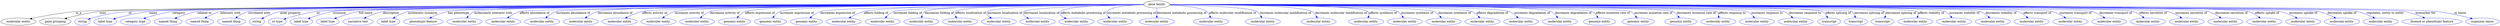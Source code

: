 digraph {
	graph [bb="0,0,9933.5,123"];
	node [label="\N"];
	"gene family"	 [height=0.5,
		label="gene family",
		pos="4635.9,105",
		width=1.4804];
	"molecular entity"	 [height=0.5,
		pos="68.894,18",
		width=1.9137];
	"gene family" -> "molecular entity"	 [label=is_a,
		lp="313.89,61.5",
		pos="e,115.91,31.337 4582.6,104.86 4101.7,103.58 526.09,93.286 302.89,69 241.54,62.323 172.66,46.242 125.61,33.908"];
	"gene grouping"	 [height=0.5,
		pos="217.89,18",
		width=1.7151];
	"gene family" -> "gene grouping"	 [label=uses,
		lp="411.89,61.5",
		pos="e,256.66,32.097 4582.3,104.95 4106.2,104.45 616.98,99.781 399.89,69 353.71,62.452 302.71,47.453 266.47,35.407"];
	id	 [color=blue,
		height=0.5,
		label=string,
		pos="327.89,18",
		width=0.84854];
	"gene family" -> id	 [color=blue,
		label=id,
		lp="525.39,61.5",
		pos="e,351.68,29.683 4582.3,104.85 4114.2,103.46 731.4,92.631 519.89,69 451.19,61.324 433.55,57.636 367.89,36 365.64,35.256 363.33,34.426 \
361.03,33.541",
		style=solid];
	name	 [color=blue,
		height=0.5,
		label="label type",
		pos="421.89,18",
		width=1.2638];
	"gene family" -> name	 [color=blue,
		label=name,
		lp="622.39,61.5",
		pos="e,455.4,30.307 4582.4,104.89 4120,103.88 813.33,95.729 606.89,69 557.15,62.559 501.94,46.057 464.89,33.553",
		style=solid];
	category	 [color=blue,
		height=0.5,
		label="category type",
		pos="543.89,18",
		width=1.6249];
	"gene family" -> category	 [color=blue,
		label=category,
		lp="728.39,61.5",
		pos="e,578.97,32.454 4582.6,104.96 4127.3,104.6 905.3,100.92 704.89,69 664.48,62.563 620.28,47.987 588.44,36.059",
		style=solid];
	"related to"	 [color=blue,
		height=0.5,
		label="named thing",
		pos="675.89,18",
		width=1.5346];
	"gene family" -> "related to"	 [color=blue,
		label="related to",
		lp="833.89,61.5",
		pos="e,705.91,33.183 4582.5,104.76 4126.8,102.71 904.94,87.569 807.89,69 775.59,62.818 740.96,49.152 715.29,37.521",
		style=solid];
	"interacts with"	 [color=blue,
		height=0.5,
		label="named thing",
		pos="803.89,18",
		width=1.5346];
	"gene family" -> "interacts with"	 [color=blue,
		label="interacts with",
		lp="939.89,61.5",
		pos="e,827.84,34.4 4582.4,104.83 4132.6,103.34 996.33,92.13 902.89,69 879.35,63.171 855.1,50.805 836.5,39.71",
		style=solid];
	"correlated with"	 [color=blue,
		height=0.5,
		label="named thing",
		pos="931.89,18",
		width=1.5346];
	"gene family" -> "correlated with"	 [color=blue,
		label="correlated with",
		lp="1054.9,61.5",
		pos="e,951.94,34.87 4582.6,104.87 4141.1,103.75 1103.5,95.067 1013.9,69 994.52,63.361 975.23,51.749 960.24,41.028",
		style=solid];
	"node property"	 [color=blue,
		height=0.5,
		label=string,
		pos="1035.9,18",
		width=0.84854];
	"gene family" -> "node property"	 [color=blue,
		label="node property",
		lp="1179.9,61.5",
		pos="e,1056.8,31.474 4582.5,104.77 4149.5,102.89 1229.4,89.43 1141.9,69 1114.6,62.638 1086.2,48.477 1065.6,36.687",
		style=solid];
	iri	 [color=blue,
		height=0.5,
		label="iri type",
		pos="1120.9,18",
		width=1.011];
	"gene family" -> iri	 [color=blue,
		label=iri,
		lp="1292.4,61.5",
		pos="e,1148.9,29.662 4582.5,104.82 4166.6,103.38 1456,93.082 1285.9,69 1241,62.64 1191.5,45.975 1158.5,33.413",
		style=solid];
	synonym	 [color=blue,
		height=0.5,
		label="label type",
		pos="1220.9,18",
		width=1.2638];
	"gene family" -> synonym	 [color=blue,
		label=synonym,
		lp="1381.4,61.5",
		pos="e,1249.3,32.076 4582.3,104.94 4170.6,104.45 1521,100.09 1355.9,69 1321.8,62.58 1285.1,48.181 1258.6,36.314",
		style=solid];
	"full name"	 [color=blue,
		height=0.5,
		label="label type",
		pos="1329.9,18",
		width=1.2638];
	"gene family" -> "full name"	 [color=blue,
		label="full name",
		lp="1489.4,61.5",
		pos="e,1358.1,32.193 4582.5,104.93 4179,104.35 1622.4,99.462 1462.9,69 1429.4,62.594 1393.3,48.267 1367.2,36.424",
		style=solid];
	description	 [color=blue,
		height=0.5,
		label="narrative text",
		pos="1450.9,18",
		width=1.6068];
	"gene family" -> description	 [color=blue,
		label=description,
		lp="1595.4,61.5",
		pos="e,1478.4,34.146 4582.4,104.67 4180.1,102.19 1641.6,85.848 1564.9,69 1537.7,63.018 1509,50.172 1487.2,38.87",
		style=solid];
	"systematic synonym"	 [color=blue,
		height=0.5,
		label="label type",
		pos="1571.9,18",
		width=1.2638];
	"gene family" -> "systematic synonym"	 [color=blue,
		label="systematic synonym",
		lp="1724.9,61.5",
		pos="e,1594.5,33.88 4582.3,104.7 4187.6,102.42 1742.3,87.604 1668.9,69 1645.4,63.058 1621.3,50.431 1603,39.229",
		style=solid];
	"has phenotype"	 [color=blue,
		height=0.5,
		label="phenotypic feature",
		pos="1711.9,18",
		width=2.1304];
	"gene family" -> "has phenotype"	 [color=blue,
		label="has phenotype",
		lp="1871.4,61.5",
		pos="e,1741.9,34.639 4582.5,104.9 4207,104.14 1971.5,98.371 1831.9,69 1803.7,63.061 1773.8,50.396 1750.9,39.174",
		style=solid];
	"molecularly interacts with"	 [color=blue,
		height=0.5,
		label="molecular entity",
		pos="1875.9,18",
		width=1.9137];
	"gene family" -> "molecularly interacts with"	 [color=blue,
		label="molecularly interacts with",
		lp="2011.4,61.5",
		pos="e,1891.6,35.549 4582.5,104.77 4209.4,103.07 2004.4,92.061 1939.9,69 1924.6,63.525 1910.1,52.736 1898.9,42.487",
		style=solid];
	"affects abundance of"	 [color=blue,
		height=0.5,
		label="molecular entity",
		pos="2031.9,18",
		width=1.9137];
	"gene family" -> "affects abundance of"	 [color=blue,
		label="affects abundance of",
		lp="2179.4,61.5",
		pos="e,2054.8,35.109 4582.5,104.6 4224.4,101.86 2184.4,85.528 2122.9,69 2101.6,63.276 2080,51.457 2063.1,40.638",
		style=solid];
	"increases abundance of"	 [color=blue,
		height=0.5,
		label="molecular entity",
		pos="2187.9,18",
		width=1.9137];
	"gene family" -> "increases abundance of"	 [color=blue,
		label="increases abundance of",
		lp="2335.4,61.5",
		pos="e,2209.2,35.344 4582.4,104.57 4236.4,101.76 2329.3,85.526 2271.9,69 2252.4,63.395 2233,52.022 2217.7,41.436",
		style=solid];
	"decreases abundance of"	 [color=blue,
		height=0.5,
		label="molecular entity",
		pos="2343.9,18",
		width=1.9137];
	"gene family" -> "decreases abundance of"	 [color=blue,
		label="decreases abundance of",
		lp="2502.4,61.5",
		pos="e,2367.7,35.097 4582.6,104.85 4256.7,103.81 2544.7,97.052 2437.9,69 2416,63.259 2393.7,51.44 2376.3,40.624",
		style=solid];
	"affects activity of"	 [color=blue,
		height=0.5,
		label="molecular entity",
		pos="2499.9,18",
		width=1.9137];
	"gene family" -> "affects activity of"	 [color=blue,
		label="affects activity of",
		lp="2659.9,61.5",
		pos="e,2527.8,34.593 4582.6,104.66 4272.4,102.64 2710.7,91.349 2611.9,69 2585.6,63.044 2558,50.55 2536.7,39.419",
		style=solid];
	"increases activity of"	 [color=blue,
		height=0.5,
		label="molecular entity",
		pos="2655.9,18",
		width=1.9137];
	"gene family" -> "increases activity of"	 [color=blue,
		label="increases activity of",
		lp="2800.4,61.5",
		pos="e,2678.5,35.073 4582.2,104.72 4283.7,103.08 2836.7,93.867 2745.9,69 2725,63.277 2703.8,51.619 2687.2,40.893",
		style=solid];
	"decreases activity of"	 [color=blue,
		height=0.5,
		label="molecular entity",
		pos="2811.9,18",
		width=1.9137];
	"gene family" -> "decreases activity of"	 [color=blue,
		label="decreases activity of",
		lp="2942.9,61.5",
		pos="e,2830.9,35.543 4582.5,104.76 4298.1,103.35 2969.5,95.37 2886.9,69 2869.4,63.411 2852.2,52.31 2838.8,41.889",
		style=solid];
	"affects expression of"	 [color=blue,
		height=0.5,
		label="genomic entity",
		pos="2962.9,18",
		width=1.7693];
	"gene family" -> "affects expression of"	 [color=blue,
		label="affects expression of",
		lp="3084.4,61.5",
		pos="e,2978.9,35.501 4582.4,104.75 4311.8,103.37 3102.6,95.739 3027.9,69 3012.4,63.461 2997.8,52.666 2986.3,42.428",
		style=solid];
	"increases expression of"	 [color=blue,
		height=0.5,
		label="genomic entity",
		pos="3107.9,18",
		width=1.7693];
	"gene family" -> "increases expression of"	 [color=blue,
		label="increases expression of",
		lp="3232.4,61.5",
		pos="e,3123,35.726 4582.5,104.68 4326.8,103 3236.2,94.369 3168.9,69 3154.3,63.515 3140.8,52.981 3130.2,42.904",
		style=solid];
	"decreases expression of"	 [color=blue,
		height=0.5,
		label="genomic entity",
		pos="3252.9,18",
		width=1.7693];
	"gene family" -> "decreases expression of"	 [color=blue,
		label="decreases expression of",
		lp="3393.4,61.5",
		pos="e,3271.9,35.247 4582.6,104.36 4344.7,101.4 3389.4,88.346 3328.9,69 3311.1,63.313 3293.6,52.089 3279.9,41.615",
		style=solid];
	"affects folding of"	 [color=blue,
		height=0.5,
		label="molecular entity",
		pos="3403.9,18",
		width=1.9137];
	"gene family" -> "affects folding of"	 [color=blue,
		label="affects folding of",
		lp="3543.9,61.5",
		pos="e,3427.4,34.983 4582.3,104.77 4371.1,103.68 3602.1,97.732 3496.9,69 3475.3,63.092 3453.2,51.265 3435.9,40.487",
		style=solid];
	"increases folding of"	 [color=blue,
		height=0.5,
		label="molecular entity",
		pos="3559.9,18",
		width=1.9137];
	"gene family" -> "increases folding of"	 [color=blue,
		label="increases folding of",
		lp="3671.9,61.5",
		pos="e,3574.1,35.654 4582.5,104.11 4379.2,100.58 3663,86.922 3617.9,69 3604,63.475 3591.2,53.08 3581.2,43.109",
		style=solid];
	"decreases folding of"	 [color=blue,
		height=0.5,
		label="molecular entity",
		pos="3715.9,18",
		width=1.9137];
	"gene family" -> "decreases folding of"	 [color=blue,
		label="decreases folding of",
		lp="3797.9,61.5",
		pos="e,3720.4,36.073 4582.5,104.31 4395.4,101.7 3778.5,91.431 3742.9,69 3734.4,63.628 3728.4,54.601 3724.2,45.622",
		style=solid];
	"affects localization of"	 [color=blue,
		height=0.5,
		label="molecular entity",
		pos="3871.9,18",
		width=1.9137];
	"gene family" -> "affects localization of"	 [color=blue,
		label="affects localization of",
		lp="3920.9,61.5",
		pos="e,3861.3,36.241 4582.5,104.52 4411.5,102.71 3886.8,95.044 3861.9,69 3856,62.808 3855.8,54.201 3858,45.819",
		style=solid];
	"increases localization of"	 [color=blue,
		height=0.5,
		label="molecular entity",
		pos="4027.9,18",
		width=1.9137];
	"gene family" -> "increases localization of"	 [color=blue,
		label="increases localization of",
		lp="4053.9,61.5",
		pos="e,4001.6,34.71 4582.6,104.01 4431.2,100.95 4008.2,90.486 3987.9,69 3979.8,60.486 3985,50.457 3993.9,41.556",
		style=solid];
	"decreases localization of"	 [color=blue,
		height=0.5,
		label="molecular entity",
		pos="4183.9,18",
		width=1.9137];
	"gene family" -> "decreases localization of"	 [color=blue,
		label="decreases localization of",
		lp="4194.9,61.5",
		pos="e,4148.5,33.589 4582.5,103.16 4455.2,98.498 4143.2,85.456 4127.9,69 4118.2,58.562 4126.7,47.812 4139.9,38.889",
		style=solid];
	"affects metabolic processing of"	 [color=blue,
		height=0.5,
		label="molecular entity",
		pos="4339.9,18",
		width=1.9137];
	"gene family" -> "affects metabolic processing of"	 [color=blue,
		label="affects metabolic processing of",
		lp="4355.4,61.5",
		pos="e,4296.7,32.165 4582.6,103.63 4486.1,100.6 4290.5,91.707 4269.9,69 4258.6,56.572 4270.5,45.291 4287.4,36.518",
		style=solid];
	"increases metabolic processing of"	 [color=blue,
		height=0.5,
		label="molecular entity",
		pos="4495.9,18",
		width=1.9137];
	"gene family" -> "increases metabolic processing of"	 [color=blue,
		label="increases metabolic processing of",
		lp="4539.9,61.5",
		pos="e,4464.8,34.275 4583.1,102.22 4533.6,98.374 4464.8,89.426 4447.9,69 4439.9,59.272 4446.2,49.048 4456.6,40.329",
		style=solid];
	"decreases metabolic processing of"	 [color=blue,
		height=0.5,
		label="molecular entity",
		pos="4651.9,18",
		width=1.9137];
	"gene family" -> "decreases metabolic processing of"	 [color=blue,
		label="decreases metabolic processing of",
		lp="4730.4,61.5",
		pos="e,4642.9,35.888 4634.6,86.876 4634.3,77.048 4634.6,64.746 4636.9,54 4637.5,51.143 4638.3,48.226 4639.3,45.352",
		style=solid];
	"affects molecular modification of"	 [color=blue,
		height=0.5,
		label="molecular entity",
		pos="4845.9,18",
		width=1.9137];
	"gene family" -> "affects molecular modification of"	 [color=blue,
		label="affects molecular modification of",
		lp="4927.9,61.5",
		pos="e,4842.5,36.197 4687.5,100.53 4735.8,95.42 4803.3,85.538 4823.9,69 4831.1,63.186 4836,54.529 4839.3,45.99",
		style=solid];
	"increases molecular modification of"	 [color=blue,
		height=0.5,
		label="molecular entity",
		pos="5052.9,18",
		width=1.9137];
	"gene family" -> "increases molecular modification of"	 [color=blue,
		label="increases molecular modification of",
		lp="5137.4,61.5",
		pos="e,5047.4,36.161 4689.1,102.78 4788.8,98.233 4996.4,86.746 5023.9,69 5032.5,63.425 5038.9,54.318 5043.4,45.33",
		style=solid];
	"decreases molecular modification of"	 [color=blue,
		height=0.5,
		label="molecular entity",
		pos="5272.9,18",
		width=1.9137];
	"gene family" -> "decreases molecular modification of"	 [color=blue,
		label="decreases molecular modification of",
		lp="5355.4,61.5",
		pos="e,5266.2,36.096 4689.4,104.55 4828.3,103 5193,96.339 5239.9,69 5249.3,63.541 5256.4,54.248 5261.6,45.078",
		style=solid];
	"affects synthesis of"	 [color=blue,
		height=0.5,
		label="molecular entity",
		pos="5438.9,18",
		width=1.9137];
	"gene family" -> "affects synthesis of"	 [color=blue,
		label="affects synthesis of",
		lp="5516.4,61.5",
		pos="e,5454.5,35.922 4689.5,104.67 4867.9,103.31 5432.3,96.814 5458.9,69 5465.3,62.269 5463.9,53.221 5459.7,44.615",
		style=solid];
	"increases synthesis of"	 [color=blue,
		height=0.5,
		label="molecular entity",
		pos="5594.9,18",
		width=1.9137];
	"gene family" -> "increases synthesis of"	 [color=blue,
		label="increases synthesis of",
		lp="5644.9,61.5",
		pos="e,5592.1,36.224 4689.3,104.51 4882.6,102.55 5536.3,94.084 5572.9,69 5580.8,63.612 5585.8,54.785 5589.1,45.977",
		style=solid];
	"decreases synthesis of"	 [color=blue,
		height=0.5,
		label="molecular entity",
		pos="5750.9,18",
		width=1.9137];
	"gene family" -> "decreases synthesis of"	 [color=blue,
		label="decreases synthesis of",
		lp="5787.4,61.5",
		pos="e,5741.1,36.069 4689.4,104.41 4899.8,101.92 5661.7,91.414 5707.9,69 5718.9,63.656 5728.1,54.036 5735.2,44.58",
		style=solid];
	"affects degradation of"	 [color=blue,
		height=0.5,
		label="molecular entity",
		pos="5906.9,18",
		width=1.9137];
	"gene family" -> "affects degradation of"	 [color=blue,
		label="affects degradation of",
		lp="5934.4,61.5",
		pos="e,5893.6,35.669 4689.4,104.46 4917.1,102.04 5797.5,91.284 5851.9,69 5865.3,63.495 5877.5,53.103 5887,43.128",
		style=solid];
	"increases degradation of"	 [color=blue,
		height=0.5,
		label="molecular entity",
		pos="6062.9,18",
		width=1.9137];
	"gene family" -> "increases degradation of"	 [color=blue,
		label="increases degradation of",
		lp="6090.4,61.5",
		pos="e,6046.6,35.731 4689.4,104.52 4934,102.24 5935.4,91.515 5997.9,69 6013.2,63.469 6027.8,52.784 6039.2,42.617",
		style=solid];
	"decreases degradation of"	 [color=blue,
		height=0.5,
		label="molecular entity",
		pos="6218.9,18",
		width=1.9137];
	"gene family" -> "decreases degradation of"	 [color=blue,
		label="decreases degradation of",
		lp="6252.4,61.5",
		pos="e,6204.7,35.717 4689.2,104.76 4951,103.47 6091.1,96.284 6160.9,69 6174.8,63.557 6187.6,53.172 6197.6,43.187",
		style=solid];
	"affects mutation rate of"	 [color=blue,
		height=0.5,
		label="genomic entity",
		pos="6369.9,18",
		width=1.7693];
	"gene family" -> "affects mutation rate of"	 [color=blue,
		label="affects mutation rate of",
		lp="6407.9,61.5",
		pos="e,6359.3,35.9 4689.3,104.44 4972.3,101.41 6285.8,86.407 6323.9,69 6335.6,63.667 6345.5,53.818 6353.2,44.188",
		style=solid];
	"increases mutation rate of"	 [color=blue,
		height=0.5,
		label="genomic entity",
		pos="6514.9,18",
		width=1.7693];
	"gene family" -> "increases mutation rate of"	 [color=blue,
		label="increases mutation rate of",
		lp="6564.9,61.5",
		pos="e,6506.4,36.088 4689.6,104.59 4988.7,102.22 6435,89.705 6475.9,69 6486.3,63.734 6494.7,54.259 6501,44.894",
		style=solid];
	"decreases mutation rate of"	 [color=blue,
		height=0.5,
		label="genomic entity",
		pos="6659.9,18",
		width=1.7693];
	"gene family" -> "decreases mutation rate of"	 [color=blue,
		label="decreases mutation rate of",
		lp="6723.9,61.5",
		pos="e,6657.8,36.246 4689.3,104.85 5003.6,103.9 6598.7,97.647 6639.9,69 6647.6,63.636 6652.3,54.814 6655.3,46.003",
		style=solid];
	"affects response to"	 [color=blue,
		height=0.5,
		label="molecular entity",
		pos="6810.9,18",
		width=1.9137];
	"gene family" -> "affects response to"	 [color=blue,
		label="affects response to",
		lp="6860.9,61.5",
		pos="e,6812.2,36.209 4689.4,104.56 5020.6,101.79 6778.9,86.278 6799.9,69 6806.6,63.483 6809.8,54.935 6811.2,46.403",
		style=solid];
	"increases response to"	 [color=blue,
		height=0.5,
		label="molecular entity",
		pos="6966.9,18",
		width=1.9137];
	"gene family" -> "increases response to"	 [color=blue,
		label="increases response to",
		lp="6995.4,61.5",
		pos="e,6954.7,35.968 4689.2,104.71 5027.5,102.8 6863,91.421 6915.9,69 6928.5,63.644 6939.7,53.516 6948.4,43.688",
		style=solid];
	"decreases response to"	 [color=blue,
		height=0.5,
		label="molecular entity",
		pos="7122.9,18",
		width=1.9137];
	"gene family" -> "decreases response to"	 [color=blue,
		label="decreases response to",
		lp="7142.9,61.5",
		pos="e,7106.6,35.549 4689.3,104.67 5039.9,102.46 6999.1,89.211 7056.9,69 7072.6,63.524 7087.4,52.736 7099.1,42.486",
		style=solid];
	"affects splicing of"	 [color=blue,
		height=0.5,
		label=transcript,
		pos="7253.9,18",
		width=1.2277];
	"gene family" -> "affects splicing of"	 [color=blue,
		label="affects splicing of",
		lp="7275.9,61.5",
		pos="e,7242.9,35.698 4689.4,104.83 5052.8,103.58 7146.2,95.275 7205.9,69 7218.1,63.64 7228.6,53.55 7236.7,43.751",
		style=solid];
	"increases splicing of"	 [color=blue,
		height=0.5,
		label=transcript,
		pos="7359.9,18",
		width=1.2277];
	"gene family" -> "increases splicing of"	 [color=blue,
		label="increases splicing of",
		lp="7400.9,61.5",
		pos="e,7354.1,35.997 4689.4,104.64 5065.4,102.05 7299.1,85.991 7328.9,69 7338.2,63.681 7345.1,54.326 7349.9,45.069",
		style=solid];
	"decreases splicing of"	 [color=blue,
		height=0.5,
		label=transcript,
		pos="7465.9,18",
		width=1.2277];
	"gene family" -> "decreases splicing of"	 [color=blue,
		label="decreases splicing of",
		lp="7525.9,61.5",
		pos="e,7469.6,36.214 4689.3,104.8 5076,103.33 7434.4,93.365 7460.9,69 7467.1,63.267 7469.4,54.738 7469.8,46.288",
		style=solid];
	"affects stability of"	 [color=blue,
		height=0.5,
		label="molecular entity",
		pos="7596.9,18",
		width=1.9137];
	"gene family" -> "affects stability of"	 [color=blue,
		label="affects stability of",
		lp="7646.4,61.5",
		pos="e,7598.6,36.184 4689.4,104.81 5086.3,103.33 7557.9,93.131 7586.9,69 7593.5,63.457 7596.6,54.901 7597.9,46.372",
		style=solid];
	"increases stability of"	 [color=blue,
		height=0.5,
		label="molecular entity",
		pos="7752.9,18",
		width=1.9137];
	"gene family" -> "increases stability of"	 [color=blue,
		label="increases stability of",
		lp="7777.9,61.5",
		pos="e,7740.3,35.749 4689.3,104.92 5091.3,104.23 7627.4,98.717 7699.9,69 7712.9,63.65 7724.6,53.421 7733.6,43.52",
		style=solid];
	"decreases stability of"	 [color=blue,
		height=0.5,
		label="molecular entity",
		pos="7908.9,18",
		width=1.9137];
	"gene family" -> "decreases stability of"	 [color=blue,
		label="decreases stability of",
		lp="7923.4,61.5",
		pos="e,7891.1,35.589 4689.4,104.85 5101.7,103.6 7759.9,94.581 7837.9,69 7854.6,63.527 7870.7,52.588 7883.3,42.241",
		style=solid];
	"affects transport of"	 [color=blue,
		height=0.5,
		label="molecular entity",
		pos="8064.9,18",
		width=1.9137];
	"gene family" -> "affects transport of"	 [color=blue,
		label="affects transport of",
		lp="8069.4,61.5",
		pos="e,8044.8,35.366 4689.5,104.83 5112.6,103.46 7902.5,93.513 7984.9,69 8003.6,63.425 8022.2,52.055 8036.7,41.463",
		style=solid];
	"increases transport of"	 [color=blue,
		height=0.5,
		label="molecular entity",
		pos="8220.9,18",
		width=1.9137];
	"gene family" -> "increases transport of"	 [color=blue,
		label="increases transport of",
		lp="8222.4,61.5",
		pos="e,8197,34.893 4689.3,104.8 5121.7,103.14 8037.9,91.141 8124.9,69 8147.3,63.29 8170.3,51.348 8188.1,40.455",
		style=solid];
	"decreases transport of"	 [color=blue,
		height=0.5,
		label="molecular entity",
		pos="8376.9,18",
		width=1.9137];
	"gene family" -> "decreases transport of"	 [color=blue,
		label="decreases transport of",
		lp="8382.4,61.5",
		pos="e,8353.7,35.143 4689.2,104.84 5132.7,103.45 8194,92.99 8284.9,69 8306.4,63.325 8328.3,51.51 8345.3,40.679",
		style=solid];
	"affects secretion of"	 [color=blue,
		height=0.5,
		label="molecular entity",
		pos="8532.9,18",
		width=1.9137];
	"gene family" -> "affects secretion of"	 [color=blue,
		label="affects secretion of",
		lp="8533.9,61.5",
		pos="e,8511.1,35.137 4689.4,104.88 5144.6,103.79 8351.1,95.209 8445.9,69 8466.3,63.369 8486.7,51.717 8502.7,40.97",
		style=solid];
	"increases secretion of"	 [color=blue,
		height=0.5,
		label="molecular entity",
		pos="8688.9,18",
		width=1.9137];
	"gene family" -> "increases secretion of"	 [color=blue,
		label="increases secretion of",
		lp="8688.9,61.5",
		pos="e,8664.1,34.906 4689.2,104.86 5153.2,103.58 8490.7,93.53 8589.9,69 8613.1,63.257 8637,51.149 8655.5,40.172",
		style=solid];
	"decreases secretion of"	 [color=blue,
		height=0.5,
		label="molecular entity",
		pos="8844.9,18",
		width=1.9137];
	"gene family" -> "decreases secretion of"	 [color=blue,
		label="decreases secretion of",
		lp="8849.9,61.5",
		pos="e,8821.4,35.153 4689.5,104.9 5165.3,103.92 8648.8,95.888 8751.9,69 8773.6,63.34 8795.7,51.525 8812.9,40.691",
		style=solid];
	"affects uptake of"	 [color=blue,
		height=0.5,
		label="molecular entity",
		pos="9000.9,18",
		width=1.9137];
	"gene family" -> "affects uptake of"	 [color=blue,
		label="affects uptake of",
		lp="8995.4,61.5",
		pos="e,8979.1,35.144 4689.3,104.93 5174.8,104.29 8807,98.504 8913.9,69 8934.3,63.379 8954.8,51.728 8970.7,40.979",
		style=solid];
	"increases uptake of"	 [color=blue,
		height=0.5,
		label="molecular entity",
		pos="9156.9,18",
		width=1.9137];
	"gene family" -> "increases uptake of"	 [color=blue,
		label="increases uptake of",
		lp="9142.4,61.5",
		pos="e,9129,34.675 4689.4,104.87 5183.3,103.67 8933.2,93.713 9044.9,69 9071.2,63.17 9098.9,50.678 9120.1,39.517",
		style=solid];
	"decreases uptake of"	 [color=blue,
		height=0.5,
		label="molecular entity",
		pos="9312.9,18",
		width=1.9137];
	"gene family" -> "decreases uptake of"	 [color=blue,
		label="decreases uptake of",
		lp="9298.4,61.5",
		pos="e,9284.5,34.679 4689.3,104.88 5192.2,103.75 9083.1,94.209 9198.9,69 9225.8,63.15 9254,50.572 9275.7,39.372",
		style=solid];
	"regulates, entity to entity"	 [color=blue,
		height=0.5,
		label="molecular entity",
		pos="9468.9,18",
		width=1.9137];
	"gene family" -> "regulates, entity to entity"	 [color=blue,
		label="regulates, entity to entity",
		lp="9469.9,61.5",
		pos="e,9440.8,34.681 4689.5,104.9 5203,103.91 9236,95.286 9355.9,69 9382.4,63.179 9410.3,50.687 9431.7,39.523",
		style=solid];
	"biomarker for"	 [color=blue,
		height=0.5,
		label="disease or phenotypic feature",
		pos="9669.9,18",
		width=3.1775];
	"gene family" -> "biomarker for"	 [color=blue,
		label="biomarker for",
		lp="9630.9,61.5",
		pos="e,9636.4,35.325 4689.5,104.88 5214.3,103.71 9416.5,93.537 9541.9,69 9571.4,63.221 9602.8,50.806 9627.2,39.672",
		style=solid];
	"in taxon"	 [color=blue,
		height=0.5,
		label="organism taxon",
		pos="9867.9,18",
		width=1.8234];
	"gene family" -> "in taxon"	 [color=blue,
		label="in taxon",
		lp="9771.4,61.5",
		pos="e,9826.3,32.11 4689.3,104.8 5220.6,102.82 9542.7,86.215 9672.9,69 9722.4,62.452 9777.3,47.349 9816.2,35.268",
		style=solid];
}
